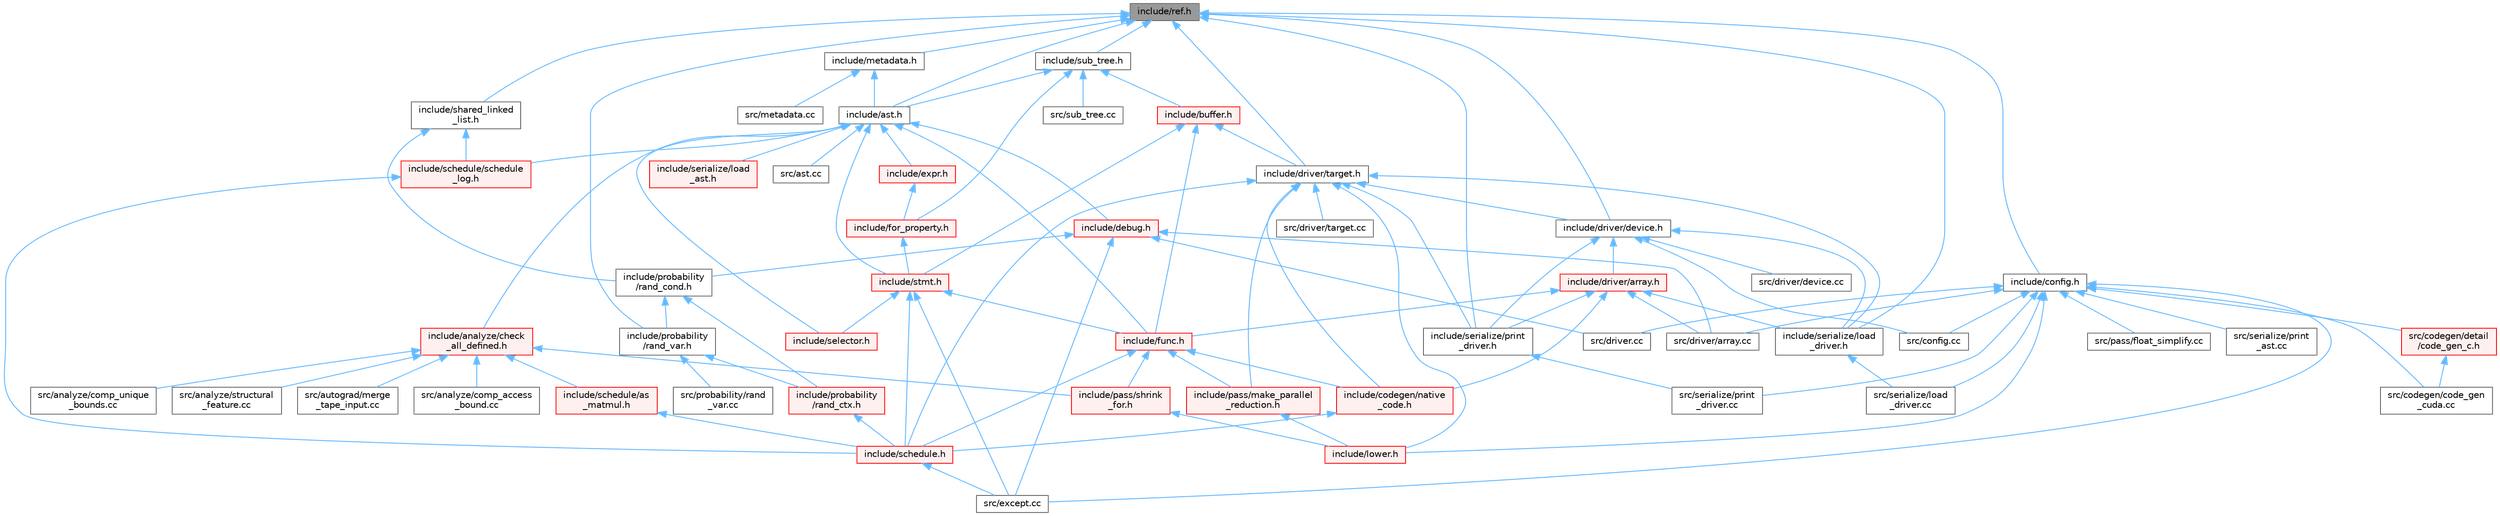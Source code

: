 digraph "include/ref.h"
{
 // LATEX_PDF_SIZE
  bgcolor="transparent";
  edge [fontname=Helvetica,fontsize=10,labelfontname=Helvetica,labelfontsize=10];
  node [fontname=Helvetica,fontsize=10,shape=box,height=0.2,width=0.4];
  Node1 [label="include/ref.h",height=0.2,width=0.4,color="gray40", fillcolor="grey60", style="filled", fontcolor="black",tooltip=" "];
  Node1 -> Node2 [dir="back",color="steelblue1",style="solid"];
  Node2 [label="include/ast.h",height=0.2,width=0.4,color="grey40", fillcolor="white", style="filled",URL="$ast_8h.html",tooltip=" "];
  Node2 -> Node3 [dir="back",color="steelblue1",style="solid"];
  Node3 [label="include/analyze/check\l_all_defined.h",height=0.2,width=0.4,color="red", fillcolor="#FFF0F0", style="filled",URL="$check__all__defined_8h.html",tooltip=" "];
  Node3 -> Node4 [dir="back",color="steelblue1",style="solid"];
  Node4 [label="include/pass/shrink\l_for.h",height=0.2,width=0.4,color="red", fillcolor="#FFF0F0", style="filled",URL="$shrink__for_8h.html",tooltip=" "];
  Node4 -> Node5 [dir="back",color="steelblue1",style="solid"];
  Node5 [label="include/lower.h",height=0.2,width=0.4,color="red", fillcolor="#FFF0F0", style="filled",URL="$lower_8h.html",tooltip=" "];
  Node3 -> Node10 [dir="back",color="steelblue1",style="solid"];
  Node10 [label="include/schedule/as\l_matmul.h",height=0.2,width=0.4,color="red", fillcolor="#FFF0F0", style="filled",URL="$as__matmul_8h.html",tooltip=" "];
  Node10 -> Node11 [dir="back",color="steelblue1",style="solid"];
  Node11 [label="include/schedule.h",height=0.2,width=0.4,color="red", fillcolor="#FFF0F0", style="filled",URL="$schedule_8h.html",tooltip=" "];
  Node11 -> Node12 [dir="back",color="steelblue1",style="solid"];
  Node12 [label="src/except.cc",height=0.2,width=0.4,color="grey40", fillcolor="white", style="filled",URL="$except_8cc.html",tooltip=" "];
  Node3 -> Node42 [dir="back",color="steelblue1",style="solid"];
  Node42 [label="src/analyze/comp_access\l_bound.cc",height=0.2,width=0.4,color="grey40", fillcolor="white", style="filled",URL="$comp__access__bound_8cc.html",tooltip=" "];
  Node3 -> Node43 [dir="back",color="steelblue1",style="solid"];
  Node43 [label="src/analyze/comp_unique\l_bounds.cc",height=0.2,width=0.4,color="grey40", fillcolor="white", style="filled",URL="$comp__unique__bounds_8cc.html",tooltip=" "];
  Node3 -> Node44 [dir="back",color="steelblue1",style="solid"];
  Node44 [label="src/analyze/structural\l_feature.cc",height=0.2,width=0.4,color="grey40", fillcolor="white", style="filled",URL="$structural__feature_8cc.html",tooltip=" "];
  Node3 -> Node45 [dir="back",color="steelblue1",style="solid"];
  Node45 [label="src/autograd/merge\l_tape_input.cc",height=0.2,width=0.4,color="grey40", fillcolor="white", style="filled",URL="$merge__tape__input_8cc.html",tooltip=" "];
  Node2 -> Node48 [dir="back",color="steelblue1",style="solid"];
  Node48 [label="include/debug.h",height=0.2,width=0.4,color="red", fillcolor="#FFF0F0", style="filled",URL="$debug_8h.html",tooltip=" "];
  Node48 -> Node168 [dir="back",color="steelblue1",style="solid"];
  Node168 [label="include/probability\l/rand_cond.h",height=0.2,width=0.4,color="grey40", fillcolor="white", style="filled",URL="$rand__cond_8h.html",tooltip=" "];
  Node168 -> Node169 [dir="back",color="steelblue1",style="solid"];
  Node169 [label="include/probability\l/rand_ctx.h",height=0.2,width=0.4,color="red", fillcolor="#FFF0F0", style="filled",URL="$rand__ctx_8h.html",tooltip=" "];
  Node169 -> Node11 [dir="back",color="steelblue1",style="solid"];
  Node168 -> Node171 [dir="back",color="steelblue1",style="solid"];
  Node171 [label="include/probability\l/rand_var.h",height=0.2,width=0.4,color="grey40", fillcolor="white", style="filled",URL="$rand__var_8h.html",tooltip=" "];
  Node171 -> Node169 [dir="back",color="steelblue1",style="solid"];
  Node171 -> Node172 [dir="back",color="steelblue1",style="solid"];
  Node172 [label="src/probability/rand\l_var.cc",height=0.2,width=0.4,color="grey40", fillcolor="white", style="filled",URL="$rand__var_8cc.html",tooltip=" "];
  Node48 -> Node217 [dir="back",color="steelblue1",style="solid"];
  Node217 [label="src/driver.cc",height=0.2,width=0.4,color="grey40", fillcolor="white", style="filled",URL="$driver_8cc.html",tooltip=" "];
  Node48 -> Node218 [dir="back",color="steelblue1",style="solid"];
  Node218 [label="src/driver/array.cc",height=0.2,width=0.4,color="grey40", fillcolor="white", style="filled",URL="$array_8cc.html",tooltip=" "];
  Node48 -> Node12 [dir="back",color="steelblue1",style="solid"];
  Node2 -> Node220 [dir="back",color="steelblue1",style="solid"];
  Node220 [label="include/expr.h",height=0.2,width=0.4,color="red", fillcolor="#FFF0F0", style="filled",URL="$expr_8h.html",tooltip=" "];
  Node220 -> Node223 [dir="back",color="steelblue1",style="solid"];
  Node223 [label="include/for_property.h",height=0.2,width=0.4,color="red", fillcolor="#FFF0F0", style="filled",URL="$for__property_8h.html",tooltip=" "];
  Node223 -> Node224 [dir="back",color="steelblue1",style="solid"];
  Node224 [label="include/stmt.h",height=0.2,width=0.4,color="red", fillcolor="#FFF0F0", style="filled",URL="$stmt_8h.html",tooltip=" "];
  Node224 -> Node233 [dir="back",color="steelblue1",style="solid"];
  Node233 [label="include/func.h",height=0.2,width=0.4,color="red", fillcolor="#FFF0F0", style="filled",URL="$func_8h.html",tooltip=" "];
  Node233 -> Node234 [dir="back",color="steelblue1",style="solid"];
  Node234 [label="include/codegen/native\l_code.h",height=0.2,width=0.4,color="red", fillcolor="#FFF0F0", style="filled",URL="$native__code_8h.html",tooltip=" "];
  Node234 -> Node11 [dir="back",color="steelblue1",style="solid"];
  Node233 -> Node122 [dir="back",color="steelblue1",style="solid"];
  Node122 [label="include/pass/make_parallel\l_reduction.h",height=0.2,width=0.4,color="red", fillcolor="#FFF0F0", style="filled",URL="$make__parallel__reduction_8h.html",tooltip=" "];
  Node122 -> Node5 [dir="back",color="steelblue1",style="solid"];
  Node233 -> Node4 [dir="back",color="steelblue1",style="solid"];
  Node233 -> Node11 [dir="back",color="steelblue1",style="solid"];
  Node224 -> Node11 [dir="back",color="steelblue1",style="solid"];
  Node224 -> Node253 [dir="back",color="steelblue1",style="solid"];
  Node253 [label="include/selector.h",height=0.2,width=0.4,color="red", fillcolor="#FFF0F0", style="filled",URL="$selector_8h.html",tooltip=" "];
  Node224 -> Node12 [dir="back",color="steelblue1",style="solid"];
  Node2 -> Node233 [dir="back",color="steelblue1",style="solid"];
  Node2 -> Node240 [dir="back",color="steelblue1",style="solid"];
  Node240 [label="include/schedule/schedule\l_log.h",height=0.2,width=0.4,color="red", fillcolor="#FFF0F0", style="filled",URL="$schedule__log_8h.html",tooltip=" "];
  Node240 -> Node11 [dir="back",color="steelblue1",style="solid"];
  Node2 -> Node253 [dir="back",color="steelblue1",style="solid"];
  Node2 -> Node271 [dir="back",color="steelblue1",style="solid"];
  Node271 [label="include/serialize/load\l_ast.h",height=0.2,width=0.4,color="red", fillcolor="#FFF0F0", style="filled",URL="$load__ast_8h.html",tooltip=" "];
  Node2 -> Node224 [dir="back",color="steelblue1",style="solid"];
  Node2 -> Node165 [dir="back",color="steelblue1",style="solid"];
  Node165 [label="src/ast.cc",height=0.2,width=0.4,color="grey40", fillcolor="white", style="filled",URL="$ast_8cc.html",tooltip=" "];
  Node1 -> Node273 [dir="back",color="steelblue1",style="solid"];
  Node273 [label="include/config.h",height=0.2,width=0.4,color="grey40", fillcolor="white", style="filled",URL="$config_8h.html",tooltip=" "];
  Node273 -> Node5 [dir="back",color="steelblue1",style="solid"];
  Node273 -> Node94 [dir="back",color="steelblue1",style="solid"];
  Node94 [label="src/codegen/code_gen\l_cuda.cc",height=0.2,width=0.4,color="grey40", fillcolor="white", style="filled",URL="$code__gen__cuda_8cc.html",tooltip=" "];
  Node273 -> Node199 [dir="back",color="steelblue1",style="solid"];
  Node199 [label="src/codegen/detail\l/code_gen_c.h",height=0.2,width=0.4,color="red", fillcolor="#FFF0F0", style="filled",URL="$src_2codegen_2detail_2code__gen__c_8h.html",tooltip=" "];
  Node199 -> Node94 [dir="back",color="steelblue1",style="solid"];
  Node273 -> Node268 [dir="back",color="steelblue1",style="solid"];
  Node268 [label="src/config.cc",height=0.2,width=0.4,color="grey40", fillcolor="white", style="filled",URL="$config_8cc.html",tooltip=" "];
  Node273 -> Node217 [dir="back",color="steelblue1",style="solid"];
  Node273 -> Node218 [dir="back",color="steelblue1",style="solid"];
  Node273 -> Node12 [dir="back",color="steelblue1",style="solid"];
  Node273 -> Node106 [dir="back",color="steelblue1",style="solid"];
  Node106 [label="src/pass/float_simplify.cc",height=0.2,width=0.4,color="grey40", fillcolor="white", style="filled",URL="$float__simplify_8cc.html",tooltip=" "];
  Node273 -> Node265 [dir="back",color="steelblue1",style="solid"];
  Node265 [label="src/serialize/load\l_driver.cc",height=0.2,width=0.4,color="grey40", fillcolor="white", style="filled",URL="$load__driver_8cc.html",tooltip=" "];
  Node273 -> Node208 [dir="back",color="steelblue1",style="solid"];
  Node208 [label="src/serialize/print\l_ast.cc",height=0.2,width=0.4,color="grey40", fillcolor="white", style="filled",URL="$print__ast_8cc.html",tooltip=" "];
  Node273 -> Node267 [dir="back",color="steelblue1",style="solid"];
  Node267 [label="src/serialize/print\l_driver.cc",height=0.2,width=0.4,color="grey40", fillcolor="white", style="filled",URL="$print__driver_8cc.html",tooltip=" "];
  Node1 -> Node262 [dir="back",color="steelblue1",style="solid"];
  Node262 [label="include/driver/device.h",height=0.2,width=0.4,color="grey40", fillcolor="white", style="filled",URL="$device_8h.html",tooltip=" "];
  Node262 -> Node263 [dir="back",color="steelblue1",style="solid"];
  Node263 [label="include/driver/array.h",height=0.2,width=0.4,color="red", fillcolor="#FFF0F0", style="filled",URL="$array_8h.html",tooltip=" "];
  Node263 -> Node234 [dir="back",color="steelblue1",style="solid"];
  Node263 -> Node233 [dir="back",color="steelblue1",style="solid"];
  Node263 -> Node264 [dir="back",color="steelblue1",style="solid"];
  Node264 [label="include/serialize/load\l_driver.h",height=0.2,width=0.4,color="grey40", fillcolor="white", style="filled",URL="$load__driver_8h.html",tooltip=" "];
  Node264 -> Node265 [dir="back",color="steelblue1",style="solid"];
  Node263 -> Node266 [dir="back",color="steelblue1",style="solid"];
  Node266 [label="include/serialize/print\l_driver.h",height=0.2,width=0.4,color="grey40", fillcolor="white", style="filled",URL="$print__driver_8h.html",tooltip=" "];
  Node266 -> Node267 [dir="back",color="steelblue1",style="solid"];
  Node263 -> Node218 [dir="back",color="steelblue1",style="solid"];
  Node262 -> Node264 [dir="back",color="steelblue1",style="solid"];
  Node262 -> Node266 [dir="back",color="steelblue1",style="solid"];
  Node262 -> Node268 [dir="back",color="steelblue1",style="solid"];
  Node262 -> Node269 [dir="back",color="steelblue1",style="solid"];
  Node269 [label="src/driver/device.cc",height=0.2,width=0.4,color="grey40", fillcolor="white", style="filled",URL="$device_8cc.html",tooltip=" "];
  Node1 -> Node261 [dir="back",color="steelblue1",style="solid"];
  Node261 [label="include/driver/target.h",height=0.2,width=0.4,color="grey40", fillcolor="white", style="filled",URL="$target_8h.html",tooltip=" "];
  Node261 -> Node234 [dir="back",color="steelblue1",style="solid"];
  Node261 -> Node262 [dir="back",color="steelblue1",style="solid"];
  Node261 -> Node5 [dir="back",color="steelblue1",style="solid"];
  Node261 -> Node122 [dir="back",color="steelblue1",style="solid"];
  Node261 -> Node11 [dir="back",color="steelblue1",style="solid"];
  Node261 -> Node264 [dir="back",color="steelblue1",style="solid"];
  Node261 -> Node266 [dir="back",color="steelblue1",style="solid"];
  Node261 -> Node270 [dir="back",color="steelblue1",style="solid"];
  Node270 [label="src/driver/target.cc",height=0.2,width=0.4,color="grey40", fillcolor="white", style="filled",URL="$target_8cc.html",tooltip=" "];
  Node1 -> Node274 [dir="back",color="steelblue1",style="solid"];
  Node274 [label="include/metadata.h",height=0.2,width=0.4,color="grey40", fillcolor="white", style="filled",URL="$metadata_8h.html",tooltip=" "];
  Node274 -> Node2 [dir="back",color="steelblue1",style="solid"];
  Node274 -> Node246 [dir="back",color="steelblue1",style="solid"];
  Node246 [label="src/metadata.cc",height=0.2,width=0.4,color="grey40", fillcolor="white", style="filled",URL="$metadata_8cc.html",tooltip=" "];
  Node1 -> Node171 [dir="back",color="steelblue1",style="solid"];
  Node1 -> Node264 [dir="back",color="steelblue1",style="solid"];
  Node1 -> Node266 [dir="back",color="steelblue1",style="solid"];
  Node1 -> Node275 [dir="back",color="steelblue1",style="solid"];
  Node275 [label="include/shared_linked\l_list.h",height=0.2,width=0.4,color="grey40", fillcolor="white", style="filled",URL="$shared__linked__list_8h.html",tooltip=" "];
  Node275 -> Node168 [dir="back",color="steelblue1",style="solid"];
  Node275 -> Node240 [dir="back",color="steelblue1",style="solid"];
  Node1 -> Node276 [dir="back",color="steelblue1",style="solid"];
  Node276 [label="include/sub_tree.h",height=0.2,width=0.4,color="grey40", fillcolor="white", style="filled",URL="$sub__tree_8h.html",tooltip=" "];
  Node276 -> Node2 [dir="back",color="steelblue1",style="solid"];
  Node276 -> Node260 [dir="back",color="steelblue1",style="solid"];
  Node260 [label="include/buffer.h",height=0.2,width=0.4,color="red", fillcolor="#FFF0F0", style="filled",URL="$buffer_8h.html",tooltip=" "];
  Node260 -> Node261 [dir="back",color="steelblue1",style="solid"];
  Node260 -> Node233 [dir="back",color="steelblue1",style="solid"];
  Node260 -> Node224 [dir="back",color="steelblue1",style="solid"];
  Node276 -> Node223 [dir="back",color="steelblue1",style="solid"];
  Node276 -> Node277 [dir="back",color="steelblue1",style="solid"];
  Node277 [label="src/sub_tree.cc",height=0.2,width=0.4,color="grey40", fillcolor="white", style="filled",URL="$sub__tree_8cc.html",tooltip=" "];
}
